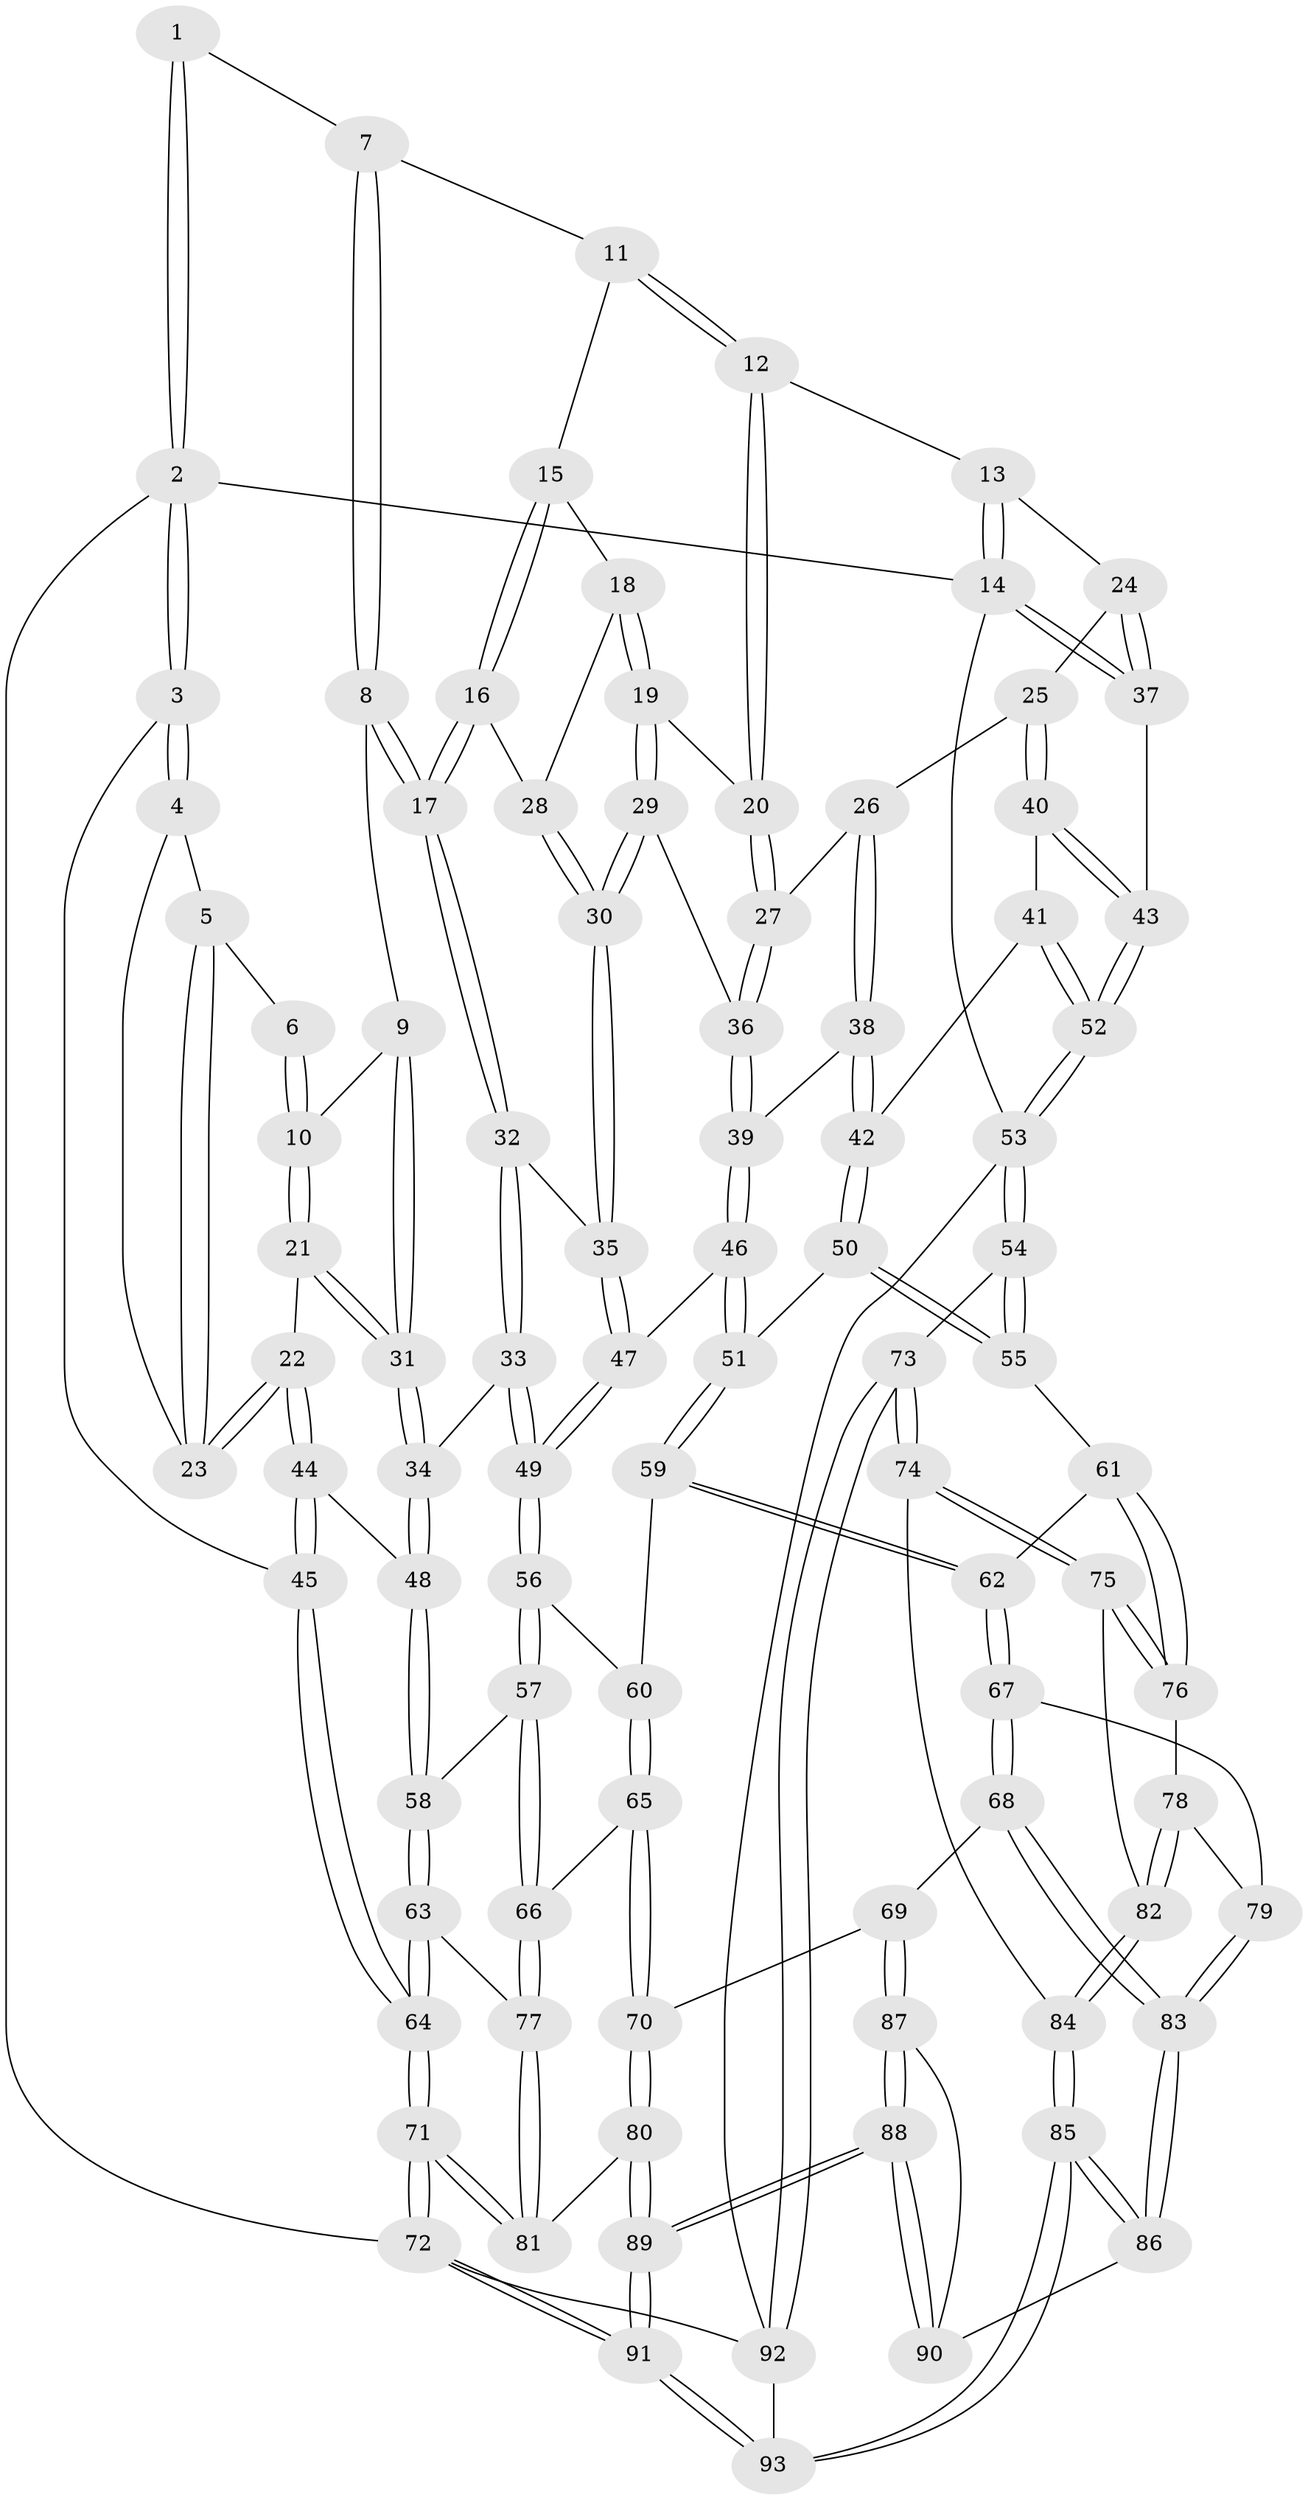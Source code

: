 // Generated by graph-tools (version 1.1) at 2025/11/02/27/25 16:11:57]
// undirected, 93 vertices, 229 edges
graph export_dot {
graph [start="1"]
  node [color=gray90,style=filled];
  1 [pos="+0.17263454777141177+0"];
  2 [pos="+0+0"];
  3 [pos="+0+0"];
  4 [pos="+0+0.04408853898628239"];
  5 [pos="+0.11647285231813762+0.024707987884925627"];
  6 [pos="+0.16866322871766912+0"];
  7 [pos="+0.3783687163839543+0"];
  8 [pos="+0.34528232196357767+0.02179137132629817"];
  9 [pos="+0.2903217068656411+0.06558403295526091"];
  10 [pos="+0.2119242055134852+0.05127070772335986"];
  11 [pos="+0.44925731181387946+0"];
  12 [pos="+0.8255081183419912+0"];
  13 [pos="+0.830951014266042+0"];
  14 [pos="+1+0"];
  15 [pos="+0.4908423891757551+0"];
  16 [pos="+0.47978480631243664+0.07032607299914544"];
  17 [pos="+0.423720699592804+0.13246143731477192"];
  18 [pos="+0.5791660548887779+0.05131714439301689"];
  19 [pos="+0.6073401738591107+0.06709346350807219"];
  20 [pos="+0.8111494302413365+0"];
  21 [pos="+0.15859646782990458+0.12587267950333025"];
  22 [pos="+0.14337268491619048+0.13073322368971715"];
  23 [pos="+0.12364906949070385+0.10445729027210474"];
  24 [pos="+0.9257736443985591+0.08653267676724702"];
  25 [pos="+0.9048790810235121+0.11842237920010265"];
  26 [pos="+0.8103872566340827+0.11117427873259597"];
  27 [pos="+0.7684272194049779+0.060667383450197426"];
  28 [pos="+0.5032828173812706+0.07454303642506128"];
  29 [pos="+0.611776207730599+0.08608122769456805"];
  30 [pos="+0.5763615787227224+0.13850263912410266"];
  31 [pos="+0.27844816942918116+0.16639483968356913"];
  32 [pos="+0.4232597157150069+0.15175781258817564"];
  33 [pos="+0.3714728659004866+0.24982388936529723"];
  34 [pos="+0.34526785808931376+0.25754722957040327"];
  35 [pos="+0.5690266979831914+0.16366755757978207"];
  36 [pos="+0.7064355925006197+0.12001817983173543"];
  37 [pos="+1+0.1703803413732603"];
  38 [pos="+0.8213442929266087+0.24254435621509446"];
  39 [pos="+0.6979539324405333+0.24533412678188768"];
  40 [pos="+0.9058692347499421+0.12968163179648803"];
  41 [pos="+0.8924093349999974+0.2638839847037474"];
  42 [pos="+0.8777685966494062+0.26882767071306535"];
  43 [pos="+1+0.2639919235377454"];
  44 [pos="+0.025603943308176273+0.36368383303941615"];
  45 [pos="+0+0.37454396825597636"];
  46 [pos="+0.6505562467316244+0.28074317218378164"];
  47 [pos="+0.6191350768162353+0.2763441865472164"];
  48 [pos="+0.19857209914618082+0.41312114809910044"];
  49 [pos="+0.5129299568273666+0.3248537887838394"];
  50 [pos="+0.8242978805376423+0.4570039153018149"];
  51 [pos="+0.718207972939922+0.4361696177268266"];
  52 [pos="+1+0.2854762681837688"];
  53 [pos="+1+0.6828560125684374"];
  54 [pos="+1+0.6827213006543444"];
  55 [pos="+0.8819503221218038+0.5223617490253878"];
  56 [pos="+0.5095787897641971+0.370696913968505"];
  57 [pos="+0.2931384592292077+0.5192531578840675"];
  58 [pos="+0.24748962031974545+0.4875016928063999"];
  59 [pos="+0.6046447017147678+0.5318539777786703"];
  60 [pos="+0.5620745180787753+0.5267935997789596"];
  61 [pos="+0.7506521002618828+0.6025112893915053"];
  62 [pos="+0.6588339893698837+0.6173596477050041"];
  63 [pos="+0.12186776463131069+0.6897883381021414"];
  64 [pos="+0+0.8520026421869158"];
  65 [pos="+0.44064889179027605+0.5972111658541487"];
  66 [pos="+0.30232439868495764+0.529248159949206"];
  67 [pos="+0.659200989882862+0.6638304553426532"];
  68 [pos="+0.46300779030347905+0.6649315135722463"];
  69 [pos="+0.45287400929532007+0.6602859619306732"];
  70 [pos="+0.4513732438043794+0.6575619405935035"];
  71 [pos="+0+1"];
  72 [pos="+0+1"];
  73 [pos="+1+0.7265353531328798"];
  74 [pos="+1+0.7405011949740544"];
  75 [pos="+0.800451258607384+0.7015910341495812"];
  76 [pos="+0.7759106017334093+0.6877542737236985"];
  77 [pos="+0.26181196217826436+0.766146413912948"];
  78 [pos="+0.6716233525779267+0.6800753323192097"];
  79 [pos="+0.660247582862969+0.6729058287512797"];
  80 [pos="+0.28201471105603154+0.788632725281831"];
  81 [pos="+0.264872492146418+0.7730705363910898"];
  82 [pos="+0.7210776635200898+0.7536394490569921"];
  83 [pos="+0.6036904752505039+0.7443922492268856"];
  84 [pos="+0.7332827717777237+0.8790756128575392"];
  85 [pos="+0.6688004601202403+0.9440326782237711"];
  86 [pos="+0.6004017136959413+0.8822726729859944"];
  87 [pos="+0.4546177635203372+0.7184476422265752"];
  88 [pos="+0.37275340631742704+0.8952618658395424"];
  89 [pos="+0.34181517380743437+0.909735192986362"];
  90 [pos="+0.5742613627627956+0.8772500745248051"];
  91 [pos="+0.2135328219765352+1"];
  92 [pos="+0.7301132596801245+1"];
  93 [pos="+0.6926659137672491+1"];
  1 -- 2;
  1 -- 2;
  1 -- 7;
  2 -- 3;
  2 -- 3;
  2 -- 14;
  2 -- 72;
  3 -- 4;
  3 -- 4;
  3 -- 45;
  4 -- 5;
  4 -- 23;
  5 -- 6;
  5 -- 23;
  5 -- 23;
  6 -- 10;
  6 -- 10;
  7 -- 8;
  7 -- 8;
  7 -- 11;
  8 -- 9;
  8 -- 17;
  8 -- 17;
  9 -- 10;
  9 -- 31;
  9 -- 31;
  10 -- 21;
  10 -- 21;
  11 -- 12;
  11 -- 12;
  11 -- 15;
  12 -- 13;
  12 -- 20;
  12 -- 20;
  13 -- 14;
  13 -- 14;
  13 -- 24;
  14 -- 37;
  14 -- 37;
  14 -- 53;
  15 -- 16;
  15 -- 16;
  15 -- 18;
  16 -- 17;
  16 -- 17;
  16 -- 28;
  17 -- 32;
  17 -- 32;
  18 -- 19;
  18 -- 19;
  18 -- 28;
  19 -- 20;
  19 -- 29;
  19 -- 29;
  20 -- 27;
  20 -- 27;
  21 -- 22;
  21 -- 31;
  21 -- 31;
  22 -- 23;
  22 -- 23;
  22 -- 44;
  22 -- 44;
  24 -- 25;
  24 -- 37;
  24 -- 37;
  25 -- 26;
  25 -- 40;
  25 -- 40;
  26 -- 27;
  26 -- 38;
  26 -- 38;
  27 -- 36;
  27 -- 36;
  28 -- 30;
  28 -- 30;
  29 -- 30;
  29 -- 30;
  29 -- 36;
  30 -- 35;
  30 -- 35;
  31 -- 34;
  31 -- 34;
  32 -- 33;
  32 -- 33;
  32 -- 35;
  33 -- 34;
  33 -- 49;
  33 -- 49;
  34 -- 48;
  34 -- 48;
  35 -- 47;
  35 -- 47;
  36 -- 39;
  36 -- 39;
  37 -- 43;
  38 -- 39;
  38 -- 42;
  38 -- 42;
  39 -- 46;
  39 -- 46;
  40 -- 41;
  40 -- 43;
  40 -- 43;
  41 -- 42;
  41 -- 52;
  41 -- 52;
  42 -- 50;
  42 -- 50;
  43 -- 52;
  43 -- 52;
  44 -- 45;
  44 -- 45;
  44 -- 48;
  45 -- 64;
  45 -- 64;
  46 -- 47;
  46 -- 51;
  46 -- 51;
  47 -- 49;
  47 -- 49;
  48 -- 58;
  48 -- 58;
  49 -- 56;
  49 -- 56;
  50 -- 51;
  50 -- 55;
  50 -- 55;
  51 -- 59;
  51 -- 59;
  52 -- 53;
  52 -- 53;
  53 -- 54;
  53 -- 54;
  53 -- 92;
  54 -- 55;
  54 -- 55;
  54 -- 73;
  55 -- 61;
  56 -- 57;
  56 -- 57;
  56 -- 60;
  57 -- 58;
  57 -- 66;
  57 -- 66;
  58 -- 63;
  58 -- 63;
  59 -- 60;
  59 -- 62;
  59 -- 62;
  60 -- 65;
  60 -- 65;
  61 -- 62;
  61 -- 76;
  61 -- 76;
  62 -- 67;
  62 -- 67;
  63 -- 64;
  63 -- 64;
  63 -- 77;
  64 -- 71;
  64 -- 71;
  65 -- 66;
  65 -- 70;
  65 -- 70;
  66 -- 77;
  66 -- 77;
  67 -- 68;
  67 -- 68;
  67 -- 79;
  68 -- 69;
  68 -- 83;
  68 -- 83;
  69 -- 70;
  69 -- 87;
  69 -- 87;
  70 -- 80;
  70 -- 80;
  71 -- 72;
  71 -- 72;
  71 -- 81;
  71 -- 81;
  72 -- 91;
  72 -- 91;
  72 -- 92;
  73 -- 74;
  73 -- 74;
  73 -- 92;
  73 -- 92;
  74 -- 75;
  74 -- 75;
  74 -- 84;
  75 -- 76;
  75 -- 76;
  75 -- 82;
  76 -- 78;
  77 -- 81;
  77 -- 81;
  78 -- 79;
  78 -- 82;
  78 -- 82;
  79 -- 83;
  79 -- 83;
  80 -- 81;
  80 -- 89;
  80 -- 89;
  82 -- 84;
  82 -- 84;
  83 -- 86;
  83 -- 86;
  84 -- 85;
  84 -- 85;
  85 -- 86;
  85 -- 86;
  85 -- 93;
  85 -- 93;
  86 -- 90;
  87 -- 88;
  87 -- 88;
  87 -- 90;
  88 -- 89;
  88 -- 89;
  88 -- 90;
  88 -- 90;
  89 -- 91;
  89 -- 91;
  91 -- 93;
  91 -- 93;
  92 -- 93;
}
